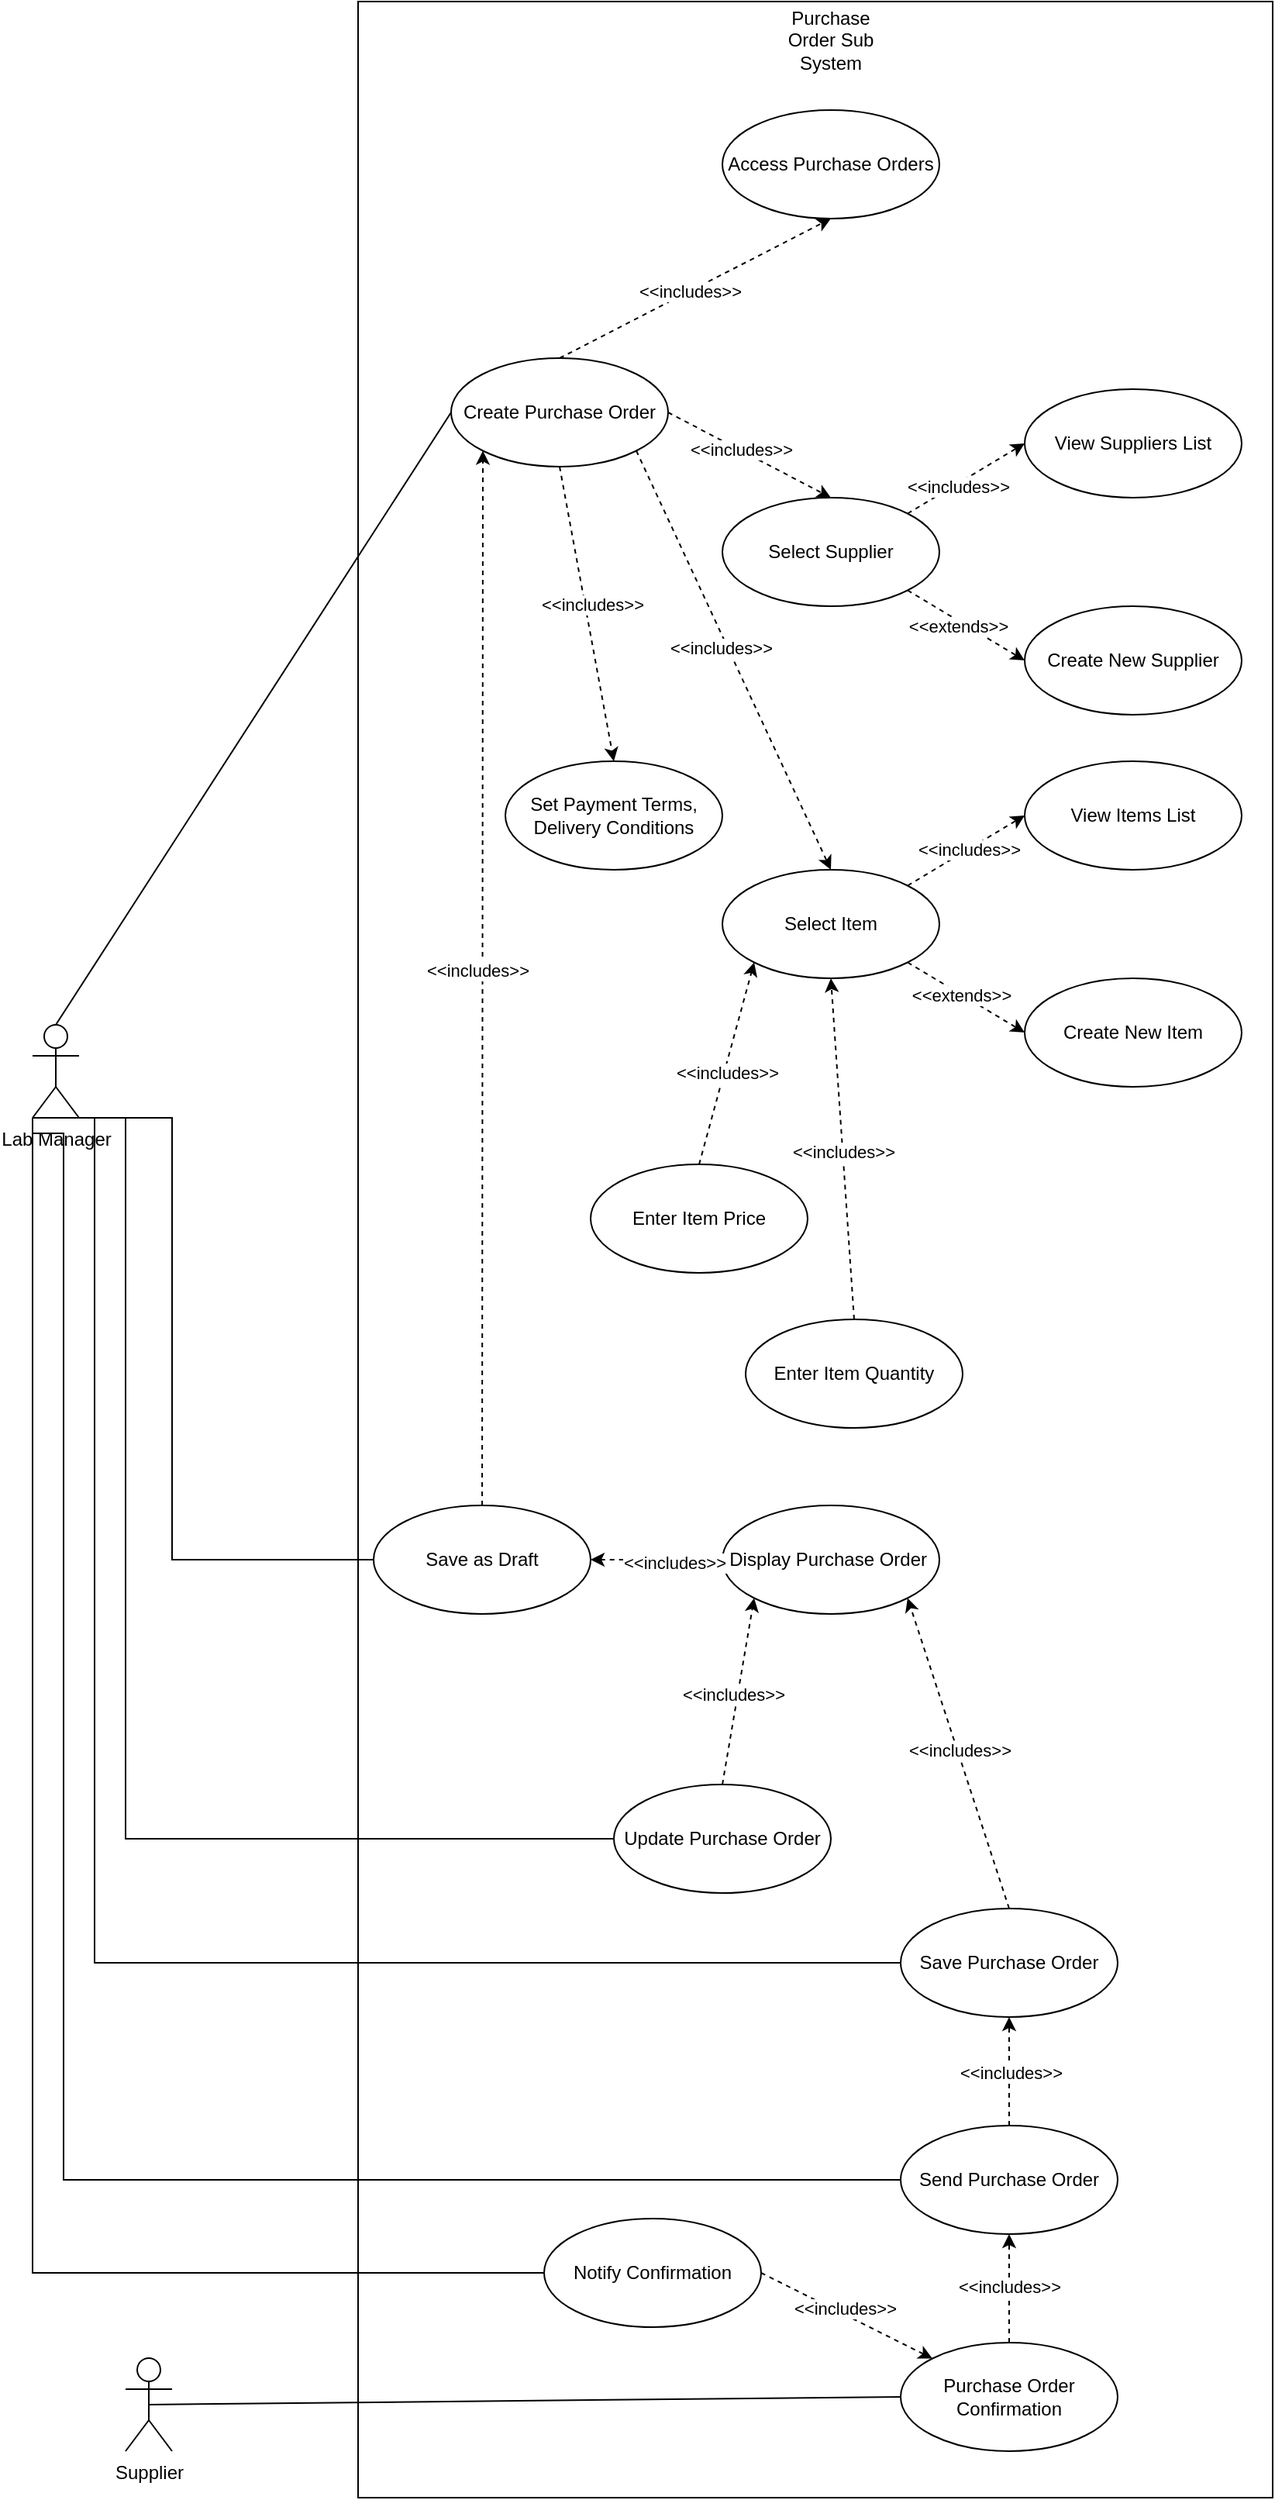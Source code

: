 <mxfile version="26.1.0">
  <diagram name="Page-1" id="5VFF9CBySbuht9sGBKA5">
    <mxGraphModel dx="2510" dy="945" grid="1" gridSize="10" guides="1" tooltips="1" connect="1" arrows="1" fold="1" page="1" pageScale="1" pageWidth="850" pageHeight="1100" math="0" shadow="0">
      <root>
        <mxCell id="0" />
        <mxCell id="1" parent="0" />
        <mxCell id="HGiOl-FqE3d1iQW6nQIO-1" value="Lab Manager" style="shape=umlActor;verticalLabelPosition=bottom;verticalAlign=top;html=1;outlineConnect=0;" vertex="1" parent="1">
          <mxGeometry x="-90" y="770" width="30" height="60" as="geometry" />
        </mxCell>
        <mxCell id="HGiOl-FqE3d1iQW6nQIO-2" value="" style="rounded=0;whiteSpace=wrap;html=1;" vertex="1" parent="1">
          <mxGeometry x="120" y="110" width="590" height="1610" as="geometry" />
        </mxCell>
        <mxCell id="HGiOl-FqE3d1iQW6nQIO-3" value="Purchase Order Sub System" style="text;html=1;align=center;verticalAlign=middle;whiteSpace=wrap;rounded=0;" vertex="1" parent="1">
          <mxGeometry x="395" y="120" width="60" height="30" as="geometry" />
        </mxCell>
        <mxCell id="HGiOl-FqE3d1iQW6nQIO-4" value="Supplier" style="shape=umlActor;verticalLabelPosition=bottom;verticalAlign=top;html=1;outlineConnect=0;" vertex="1" parent="1">
          <mxGeometry x="-30" y="1630" width="30" height="60" as="geometry" />
        </mxCell>
        <mxCell id="HGiOl-FqE3d1iQW6nQIO-5" value="Create Purchase Order" style="ellipse;whiteSpace=wrap;html=1;" vertex="1" parent="1">
          <mxGeometry x="180" y="340" width="140" height="70" as="geometry" />
        </mxCell>
        <mxCell id="HGiOl-FqE3d1iQW6nQIO-6" value="Access Purchase Orders" style="ellipse;whiteSpace=wrap;html=1;" vertex="1" parent="1">
          <mxGeometry x="355" y="180" width="140" height="70" as="geometry" />
        </mxCell>
        <mxCell id="HGiOl-FqE3d1iQW6nQIO-7" value="Select Supplier" style="ellipse;whiteSpace=wrap;html=1;" vertex="1" parent="1">
          <mxGeometry x="355" y="430" width="140" height="70" as="geometry" />
        </mxCell>
        <mxCell id="HGiOl-FqE3d1iQW6nQIO-9" value="View Items List" style="ellipse;whiteSpace=wrap;html=1;" vertex="1" parent="1">
          <mxGeometry x="550" y="600" width="140" height="70" as="geometry" />
        </mxCell>
        <mxCell id="HGiOl-FqE3d1iQW6nQIO-10" value="Select Item" style="ellipse;whiteSpace=wrap;html=1;" vertex="1" parent="1">
          <mxGeometry x="355" y="670" width="140" height="70" as="geometry" />
        </mxCell>
        <mxCell id="HGiOl-FqE3d1iQW6nQIO-11" value="View Suppliers List" style="ellipse;whiteSpace=wrap;html=1;" vertex="1" parent="1">
          <mxGeometry x="550" y="360" width="140" height="70" as="geometry" />
        </mxCell>
        <mxCell id="HGiOl-FqE3d1iQW6nQIO-12" value="Create New Supplier" style="ellipse;whiteSpace=wrap;html=1;" vertex="1" parent="1">
          <mxGeometry x="550" y="500" width="140" height="70" as="geometry" />
        </mxCell>
        <mxCell id="HGiOl-FqE3d1iQW6nQIO-13" value="Enter Item Quantity" style="ellipse;whiteSpace=wrap;html=1;" vertex="1" parent="1">
          <mxGeometry x="370" y="960" width="140" height="70" as="geometry" />
        </mxCell>
        <mxCell id="HGiOl-FqE3d1iQW6nQIO-14" value="Enter Item Price" style="ellipse;whiteSpace=wrap;html=1;" vertex="1" parent="1">
          <mxGeometry x="270" y="860" width="140" height="70" as="geometry" />
        </mxCell>
        <mxCell id="HGiOl-FqE3d1iQW6nQIO-15" value="Display Purchase Order&amp;nbsp;" style="ellipse;whiteSpace=wrap;html=1;" vertex="1" parent="1">
          <mxGeometry x="355" y="1080" width="140" height="70" as="geometry" />
        </mxCell>
        <mxCell id="HGiOl-FqE3d1iQW6nQIO-16" value="Update Purchase Order" style="ellipse;whiteSpace=wrap;html=1;" vertex="1" parent="1">
          <mxGeometry x="285" y="1260" width="140" height="70" as="geometry" />
        </mxCell>
        <mxCell id="HGiOl-FqE3d1iQW6nQIO-17" value="Set Payment Terms, Delivery Conditions" style="ellipse;whiteSpace=wrap;html=1;" vertex="1" parent="1">
          <mxGeometry x="215" y="600" width="140" height="70" as="geometry" />
        </mxCell>
        <mxCell id="HGiOl-FqE3d1iQW6nQIO-18" value="Save Purchase Order" style="ellipse;whiteSpace=wrap;html=1;" vertex="1" parent="1">
          <mxGeometry x="470" y="1340" width="140" height="70" as="geometry" />
        </mxCell>
        <mxCell id="HGiOl-FqE3d1iQW6nQIO-19" value="Send Purchase Order" style="ellipse;whiteSpace=wrap;html=1;" vertex="1" parent="1">
          <mxGeometry x="470" y="1480" width="140" height="70" as="geometry" />
        </mxCell>
        <mxCell id="HGiOl-FqE3d1iQW6nQIO-20" value="Purchase Order Confirmation" style="ellipse;whiteSpace=wrap;html=1;" vertex="1" parent="1">
          <mxGeometry x="470" y="1620" width="140" height="70" as="geometry" />
        </mxCell>
        <mxCell id="HGiOl-FqE3d1iQW6nQIO-22" value="Create New Item" style="ellipse;whiteSpace=wrap;html=1;" vertex="1" parent="1">
          <mxGeometry x="550" y="740" width="140" height="70" as="geometry" />
        </mxCell>
        <mxCell id="HGiOl-FqE3d1iQW6nQIO-26" value="" style="endArrow=classic;html=1;rounded=0;exitX=0.5;exitY=0;exitDx=0;exitDy=0;entryX=0.5;entryY=1;entryDx=0;entryDy=0;dashed=1;" edge="1" parent="1" source="HGiOl-FqE3d1iQW6nQIO-5" target="HGiOl-FqE3d1iQW6nQIO-6">
          <mxGeometry width="50" height="50" relative="1" as="geometry">
            <mxPoint x="430" y="280" as="sourcePoint" />
            <mxPoint x="480" y="230" as="targetPoint" />
          </mxGeometry>
        </mxCell>
        <mxCell id="HGiOl-FqE3d1iQW6nQIO-27" value="&amp;lt;&amp;lt;includes&amp;gt;&amp;gt;" style="edgeLabel;html=1;align=center;verticalAlign=middle;resizable=0;points=[];" vertex="1" connectable="0" parent="HGiOl-FqE3d1iQW6nQIO-26">
          <mxGeometry x="-0.04" relative="1" as="geometry">
            <mxPoint as="offset" />
          </mxGeometry>
        </mxCell>
        <mxCell id="HGiOl-FqE3d1iQW6nQIO-29" value="" style="endArrow=classic;html=1;rounded=0;exitX=1;exitY=0;exitDx=0;exitDy=0;entryX=0;entryY=0.5;entryDx=0;entryDy=0;dashed=1;" edge="1" parent="1" source="HGiOl-FqE3d1iQW6nQIO-7" target="HGiOl-FqE3d1iQW6nQIO-11">
          <mxGeometry width="50" height="50" relative="1" as="geometry">
            <mxPoint x="280" y="650" as="sourcePoint" />
            <mxPoint x="330" y="600" as="targetPoint" />
          </mxGeometry>
        </mxCell>
        <mxCell id="HGiOl-FqE3d1iQW6nQIO-31" value="&amp;lt;&amp;lt;includes&amp;gt;&amp;gt;" style="edgeLabel;html=1;align=center;verticalAlign=middle;resizable=0;points=[];" vertex="1" connectable="0" parent="HGiOl-FqE3d1iQW6nQIO-29">
          <mxGeometry x="-0.146" y="-2" relative="1" as="geometry">
            <mxPoint x="-1" as="offset" />
          </mxGeometry>
        </mxCell>
        <mxCell id="HGiOl-FqE3d1iQW6nQIO-30" value="" style="endArrow=classic;html=1;rounded=0;exitX=1;exitY=1;exitDx=0;exitDy=0;entryX=0;entryY=0.5;entryDx=0;entryDy=0;dashed=1;" edge="1" parent="1" source="HGiOl-FqE3d1iQW6nQIO-7" target="HGiOl-FqE3d1iQW6nQIO-12">
          <mxGeometry width="50" height="50" relative="1" as="geometry">
            <mxPoint x="280" y="650" as="sourcePoint" />
            <mxPoint x="330" y="600" as="targetPoint" />
          </mxGeometry>
        </mxCell>
        <mxCell id="HGiOl-FqE3d1iQW6nQIO-32" value="&amp;lt;&amp;lt;extends&amp;gt;&amp;gt;" style="edgeLabel;html=1;align=center;verticalAlign=middle;resizable=0;points=[];" vertex="1" connectable="0" parent="HGiOl-FqE3d1iQW6nQIO-30">
          <mxGeometry x="-0.11" y="-3" relative="1" as="geometry">
            <mxPoint as="offset" />
          </mxGeometry>
        </mxCell>
        <mxCell id="HGiOl-FqE3d1iQW6nQIO-33" value="" style="endArrow=classic;html=1;rounded=0;exitX=1;exitY=0;exitDx=0;exitDy=0;entryX=0;entryY=0.5;entryDx=0;entryDy=0;dashed=1;" edge="1" parent="1" source="HGiOl-FqE3d1iQW6nQIO-10" target="HGiOl-FqE3d1iQW6nQIO-9">
          <mxGeometry width="50" height="50" relative="1" as="geometry">
            <mxPoint x="510" y="800" as="sourcePoint" />
            <mxPoint x="560" y="750" as="targetPoint" />
          </mxGeometry>
        </mxCell>
        <mxCell id="HGiOl-FqE3d1iQW6nQIO-35" value="&amp;lt;&amp;lt;includes&amp;gt;&amp;gt;" style="edgeLabel;html=1;align=center;verticalAlign=middle;resizable=0;points=[];" vertex="1" connectable="0" parent="HGiOl-FqE3d1iQW6nQIO-33">
          <mxGeometry x="0.041" relative="1" as="geometry">
            <mxPoint as="offset" />
          </mxGeometry>
        </mxCell>
        <mxCell id="HGiOl-FqE3d1iQW6nQIO-34" value="" style="endArrow=classic;html=1;rounded=0;exitX=1;exitY=1;exitDx=0;exitDy=0;entryX=0;entryY=0.5;entryDx=0;entryDy=0;dashed=1;" edge="1" parent="1" source="HGiOl-FqE3d1iQW6nQIO-10" target="HGiOl-FqE3d1iQW6nQIO-22">
          <mxGeometry width="50" height="50" relative="1" as="geometry">
            <mxPoint x="510" y="800" as="sourcePoint" />
            <mxPoint x="560" y="750" as="targetPoint" />
          </mxGeometry>
        </mxCell>
        <mxCell id="HGiOl-FqE3d1iQW6nQIO-61" value="&amp;lt;&amp;lt;extends&amp;gt;&amp;gt;" style="edgeLabel;html=1;align=center;verticalAlign=middle;resizable=0;points=[];" vertex="1" connectable="0" parent="HGiOl-FqE3d1iQW6nQIO-34">
          <mxGeometry x="-0.092" relative="1" as="geometry">
            <mxPoint as="offset" />
          </mxGeometry>
        </mxCell>
        <mxCell id="HGiOl-FqE3d1iQW6nQIO-37" value="" style="endArrow=classic;html=1;rounded=0;exitX=0.5;exitY=0;exitDx=0;exitDy=0;entryX=0;entryY=1;entryDx=0;entryDy=0;dashed=1;" edge="1" parent="1" source="HGiOl-FqE3d1iQW6nQIO-14" target="HGiOl-FqE3d1iQW6nQIO-10">
          <mxGeometry width="50" height="50" relative="1" as="geometry">
            <mxPoint x="510" y="930" as="sourcePoint" />
            <mxPoint x="560" y="880" as="targetPoint" />
          </mxGeometry>
        </mxCell>
        <mxCell id="HGiOl-FqE3d1iQW6nQIO-40" value="&amp;lt;&amp;lt;includes&amp;gt;&amp;gt;" style="edgeLabel;html=1;align=center;verticalAlign=middle;resizable=0;points=[];" vertex="1" connectable="0" parent="HGiOl-FqE3d1iQW6nQIO-37">
          <mxGeometry x="-0.085" y="-1" relative="1" as="geometry">
            <mxPoint as="offset" />
          </mxGeometry>
        </mxCell>
        <mxCell id="HGiOl-FqE3d1iQW6nQIO-38" value="" style="endArrow=classic;html=1;rounded=0;exitX=0.5;exitY=0;exitDx=0;exitDy=0;entryX=0.5;entryY=1;entryDx=0;entryDy=0;dashed=1;" edge="1" parent="1" source="HGiOl-FqE3d1iQW6nQIO-13" target="HGiOl-FqE3d1iQW6nQIO-10">
          <mxGeometry width="50" height="50" relative="1" as="geometry">
            <mxPoint x="510" y="960" as="sourcePoint" />
            <mxPoint x="560" y="910" as="targetPoint" />
          </mxGeometry>
        </mxCell>
        <mxCell id="HGiOl-FqE3d1iQW6nQIO-39" value="&amp;lt;&amp;lt;includes&amp;gt;&amp;gt;" style="edgeLabel;html=1;align=center;verticalAlign=middle;resizable=0;points=[];" vertex="1" connectable="0" parent="HGiOl-FqE3d1iQW6nQIO-38">
          <mxGeometry x="-0.016" relative="1" as="geometry">
            <mxPoint as="offset" />
          </mxGeometry>
        </mxCell>
        <mxCell id="HGiOl-FqE3d1iQW6nQIO-41" value="Notify Confirmation" style="ellipse;whiteSpace=wrap;html=1;" vertex="1" parent="1">
          <mxGeometry x="240" y="1540" width="140" height="70" as="geometry" />
        </mxCell>
        <mxCell id="HGiOl-FqE3d1iQW6nQIO-42" value="Save as Draft" style="ellipse;whiteSpace=wrap;html=1;" vertex="1" parent="1">
          <mxGeometry x="130" y="1080" width="140" height="70" as="geometry" />
        </mxCell>
        <mxCell id="HGiOl-FqE3d1iQW6nQIO-43" value="" style="endArrow=classic;html=1;rounded=0;exitX=0.5;exitY=0;exitDx=0;exitDy=0;entryX=0;entryY=1;entryDx=0;entryDy=0;dashed=1;" edge="1" parent="1" source="HGiOl-FqE3d1iQW6nQIO-16" target="HGiOl-FqE3d1iQW6nQIO-15">
          <mxGeometry width="50" height="50" relative="1" as="geometry">
            <mxPoint x="360" y="1550" as="sourcePoint" />
            <mxPoint x="410" y="1500" as="targetPoint" />
          </mxGeometry>
        </mxCell>
        <mxCell id="HGiOl-FqE3d1iQW6nQIO-44" value="&amp;lt;&amp;lt;includes&amp;gt;&amp;gt;" style="edgeLabel;html=1;align=center;verticalAlign=middle;resizable=0;points=[];" vertex="1" connectable="0" parent="HGiOl-FqE3d1iQW6nQIO-43">
          <mxGeometry x="-0.057" y="3" relative="1" as="geometry">
            <mxPoint y="-1" as="offset" />
          </mxGeometry>
        </mxCell>
        <mxCell id="HGiOl-FqE3d1iQW6nQIO-45" value="" style="endArrow=classic;html=1;rounded=0;exitX=0.5;exitY=0;exitDx=0;exitDy=0;entryX=1;entryY=1;entryDx=0;entryDy=0;dashed=1;" edge="1" parent="1" source="HGiOl-FqE3d1iQW6nQIO-18" target="HGiOl-FqE3d1iQW6nQIO-15">
          <mxGeometry width="50" height="50" relative="1" as="geometry">
            <mxPoint x="360" y="1700" as="sourcePoint" />
            <mxPoint x="410" y="1650" as="targetPoint" />
          </mxGeometry>
        </mxCell>
        <mxCell id="HGiOl-FqE3d1iQW6nQIO-46" value="&amp;lt;&amp;lt;includes&amp;gt;&amp;gt;" style="edgeLabel;html=1;align=center;verticalAlign=middle;resizable=0;points=[];" vertex="1" connectable="0" parent="HGiOl-FqE3d1iQW6nQIO-45">
          <mxGeometry x="0.016" y="-1" relative="1" as="geometry">
            <mxPoint as="offset" />
          </mxGeometry>
        </mxCell>
        <mxCell id="HGiOl-FqE3d1iQW6nQIO-47" value="" style="endArrow=classic;html=1;rounded=0;entryX=0;entryY=1;entryDx=0;entryDy=0;dashed=1;" edge="1" parent="1" source="HGiOl-FqE3d1iQW6nQIO-42" target="HGiOl-FqE3d1iQW6nQIO-5">
          <mxGeometry width="50" height="50" relative="1" as="geometry">
            <mxPoint x="360" y="670" as="sourcePoint" />
            <mxPoint x="410" y="620" as="targetPoint" />
          </mxGeometry>
        </mxCell>
        <mxCell id="HGiOl-FqE3d1iQW6nQIO-54" value="&amp;lt;&amp;lt;includes&amp;gt;&amp;gt;" style="edgeLabel;html=1;align=center;verticalAlign=middle;resizable=0;points=[];" vertex="1" connectable="0" parent="HGiOl-FqE3d1iQW6nQIO-47">
          <mxGeometry x="0.015" y="4" relative="1" as="geometry">
            <mxPoint as="offset" />
          </mxGeometry>
        </mxCell>
        <mxCell id="HGiOl-FqE3d1iQW6nQIO-49" value="" style="endArrow=classic;html=1;rounded=0;exitX=1;exitY=0.5;exitDx=0;exitDy=0;entryX=0.5;entryY=0;entryDx=0;entryDy=0;dashed=1;" edge="1" parent="1" source="HGiOl-FqE3d1iQW6nQIO-5" target="HGiOl-FqE3d1iQW6nQIO-7">
          <mxGeometry width="50" height="50" relative="1" as="geometry">
            <mxPoint x="470" y="670" as="sourcePoint" />
            <mxPoint x="520" y="620" as="targetPoint" />
          </mxGeometry>
        </mxCell>
        <mxCell id="HGiOl-FqE3d1iQW6nQIO-51" value="&amp;lt;&amp;lt;includes&amp;gt;&amp;gt;" style="edgeLabel;html=1;align=center;verticalAlign=middle;resizable=0;points=[];" vertex="1" connectable="0" parent="HGiOl-FqE3d1iQW6nQIO-49">
          <mxGeometry x="-0.117" y="1" relative="1" as="geometry">
            <mxPoint as="offset" />
          </mxGeometry>
        </mxCell>
        <mxCell id="HGiOl-FqE3d1iQW6nQIO-50" value="" style="endArrow=classic;html=1;rounded=0;exitX=1;exitY=1;exitDx=0;exitDy=0;entryX=0.5;entryY=0;entryDx=0;entryDy=0;dashed=1;" edge="1" parent="1" source="HGiOl-FqE3d1iQW6nQIO-5" target="HGiOl-FqE3d1iQW6nQIO-10">
          <mxGeometry width="50" height="50" relative="1" as="geometry">
            <mxPoint x="470" y="710" as="sourcePoint" />
            <mxPoint x="520" y="660" as="targetPoint" />
          </mxGeometry>
        </mxCell>
        <mxCell id="HGiOl-FqE3d1iQW6nQIO-52" value="&amp;lt;&amp;lt;includes&amp;gt;&amp;gt;" style="edgeLabel;html=1;align=center;verticalAlign=middle;resizable=0;points=[];" vertex="1" connectable="0" parent="HGiOl-FqE3d1iQW6nQIO-50">
          <mxGeometry x="-0.073" y="-4" relative="1" as="geometry">
            <mxPoint as="offset" />
          </mxGeometry>
        </mxCell>
        <mxCell id="HGiOl-FqE3d1iQW6nQIO-55" value="" style="endArrow=classic;html=1;rounded=0;exitX=0.5;exitY=1;exitDx=0;exitDy=0;entryX=0.5;entryY=0;entryDx=0;entryDy=0;dashed=1;" edge="1" parent="1" source="HGiOl-FqE3d1iQW6nQIO-5" target="HGiOl-FqE3d1iQW6nQIO-17">
          <mxGeometry width="50" height="50" relative="1" as="geometry">
            <mxPoint x="500" y="630" as="sourcePoint" />
            <mxPoint x="550" y="580" as="targetPoint" />
          </mxGeometry>
        </mxCell>
        <mxCell id="HGiOl-FqE3d1iQW6nQIO-56" value="&amp;lt;&amp;lt;includes&amp;gt;&amp;gt;" style="edgeLabel;html=1;align=center;verticalAlign=middle;resizable=0;points=[];" vertex="1" connectable="0" parent="HGiOl-FqE3d1iQW6nQIO-55">
          <mxGeometry x="-0.065" y="4" relative="1" as="geometry">
            <mxPoint as="offset" />
          </mxGeometry>
        </mxCell>
        <mxCell id="HGiOl-FqE3d1iQW6nQIO-57" value="" style="endArrow=none;html=1;rounded=0;exitX=1;exitY=0.5;exitDx=0;exitDy=0;entryX=0;entryY=0.5;entryDx=0;entryDy=0;dashed=1;startArrow=classic;startFill=1;" edge="1" parent="1" source="HGiOl-FqE3d1iQW6nQIO-42" target="HGiOl-FqE3d1iQW6nQIO-15">
          <mxGeometry width="50" height="50" relative="1" as="geometry">
            <mxPoint x="520" y="1300" as="sourcePoint" />
            <mxPoint x="570" y="1250" as="targetPoint" />
          </mxGeometry>
        </mxCell>
        <mxCell id="HGiOl-FqE3d1iQW6nQIO-58" value="&amp;lt;&amp;lt;includes&amp;gt;&amp;gt;" style="edgeLabel;html=1;align=center;verticalAlign=middle;resizable=0;points=[];" vertex="1" connectable="0" parent="HGiOl-FqE3d1iQW6nQIO-57">
          <mxGeometry x="0.26" y="-2" relative="1" as="geometry">
            <mxPoint as="offset" />
          </mxGeometry>
        </mxCell>
        <mxCell id="HGiOl-FqE3d1iQW6nQIO-59" value="" style="endArrow=classic;html=1;rounded=0;exitX=0.5;exitY=0;exitDx=0;exitDy=0;dashed=1;" edge="1" parent="1" source="HGiOl-FqE3d1iQW6nQIO-19" target="HGiOl-FqE3d1iQW6nQIO-18">
          <mxGeometry width="50" height="50" relative="1" as="geometry">
            <mxPoint x="520" y="1620" as="sourcePoint" />
            <mxPoint x="570" y="1570" as="targetPoint" />
          </mxGeometry>
        </mxCell>
        <mxCell id="HGiOl-FqE3d1iQW6nQIO-62" value="&amp;lt;&amp;lt;includes&amp;gt;&amp;gt;" style="edgeLabel;html=1;align=center;verticalAlign=middle;resizable=0;points=[];" vertex="1" connectable="0" parent="HGiOl-FqE3d1iQW6nQIO-59">
          <mxGeometry x="-0.023" y="-1" relative="1" as="geometry">
            <mxPoint as="offset" />
          </mxGeometry>
        </mxCell>
        <mxCell id="HGiOl-FqE3d1iQW6nQIO-63" value="" style="endArrow=classic;html=1;rounded=0;exitX=0.5;exitY=0;exitDx=0;exitDy=0;entryX=0.5;entryY=1;entryDx=0;entryDy=0;dashed=1;" edge="1" parent="1" source="HGiOl-FqE3d1iQW6nQIO-20" target="HGiOl-FqE3d1iQW6nQIO-19">
          <mxGeometry width="50" height="50" relative="1" as="geometry">
            <mxPoint x="510" y="1590" as="sourcePoint" />
            <mxPoint x="560" y="1540" as="targetPoint" />
          </mxGeometry>
        </mxCell>
        <mxCell id="HGiOl-FqE3d1iQW6nQIO-64" value="&amp;lt;&amp;lt;includes&amp;gt;&amp;gt;" style="edgeLabel;html=1;align=center;verticalAlign=middle;resizable=0;points=[];" vertex="1" connectable="0" parent="HGiOl-FqE3d1iQW6nQIO-63">
          <mxGeometry x="0.034" relative="1" as="geometry">
            <mxPoint as="offset" />
          </mxGeometry>
        </mxCell>
        <mxCell id="HGiOl-FqE3d1iQW6nQIO-69" value="" style="endArrow=none;html=1;rounded=0;entryX=0;entryY=0.5;entryDx=0;entryDy=0;exitX=0.5;exitY=0.5;exitDx=0;exitDy=0;exitPerimeter=0;" edge="1" parent="1" source="HGiOl-FqE3d1iQW6nQIO-4" target="HGiOl-FqE3d1iQW6nQIO-20">
          <mxGeometry width="50" height="50" relative="1" as="geometry">
            <mxPoint x="600" y="1610" as="sourcePoint" />
            <mxPoint x="650" y="1560" as="targetPoint" />
          </mxGeometry>
        </mxCell>
        <mxCell id="HGiOl-FqE3d1iQW6nQIO-70" value="" style="endArrow=none;html=1;rounded=0;exitX=0.5;exitY=0;exitDx=0;exitDy=0;exitPerimeter=0;entryX=0;entryY=0.5;entryDx=0;entryDy=0;" edge="1" parent="1" source="HGiOl-FqE3d1iQW6nQIO-1" target="HGiOl-FqE3d1iQW6nQIO-5">
          <mxGeometry width="50" height="50" relative="1" as="geometry">
            <mxPoint x="600" y="850" as="sourcePoint" />
            <mxPoint x="650" y="800" as="targetPoint" />
          </mxGeometry>
        </mxCell>
        <mxCell id="HGiOl-FqE3d1iQW6nQIO-72" value="" style="endArrow=none;html=1;rounded=0;exitX=1;exitY=1;exitDx=0;exitDy=0;exitPerimeter=0;entryX=0;entryY=0.5;entryDx=0;entryDy=0;edgeStyle=orthogonalEdgeStyle;" edge="1" parent="1" source="HGiOl-FqE3d1iQW6nQIO-1" target="HGiOl-FqE3d1iQW6nQIO-42">
          <mxGeometry width="50" height="50" relative="1" as="geometry">
            <mxPoint x="600" y="1040" as="sourcePoint" />
            <mxPoint x="650" y="990" as="targetPoint" />
            <Array as="points">
              <mxPoint y="830" />
              <mxPoint y="1115" />
            </Array>
          </mxGeometry>
        </mxCell>
        <mxCell id="HGiOl-FqE3d1iQW6nQIO-73" value="" style="endArrow=none;html=1;rounded=0;exitX=0;exitY=0.5;exitDx=0;exitDy=0;entryX=0;entryY=1;entryDx=0;entryDy=0;entryPerimeter=0;edgeStyle=orthogonalEdgeStyle;" edge="1" parent="1" source="HGiOl-FqE3d1iQW6nQIO-41" target="HGiOl-FqE3d1iQW6nQIO-1">
          <mxGeometry width="50" height="50" relative="1" as="geometry">
            <mxPoint x="600" y="1290" as="sourcePoint" />
            <mxPoint x="650" y="1240" as="targetPoint" />
            <Array as="points">
              <mxPoint x="-90" y="1575" />
            </Array>
          </mxGeometry>
        </mxCell>
        <mxCell id="HGiOl-FqE3d1iQW6nQIO-74" value="" style="endArrow=none;html=1;rounded=0;exitX=0;exitY=0.5;exitDx=0;exitDy=0;entryX=0;entryY=1;entryDx=0;entryDy=0;entryPerimeter=0;edgeStyle=orthogonalEdgeStyle;" edge="1" parent="1" source="HGiOl-FqE3d1iQW6nQIO-18" target="HGiOl-FqE3d1iQW6nQIO-1">
          <mxGeometry width="50" height="50" relative="1" as="geometry">
            <mxPoint x="600" y="1260" as="sourcePoint" />
            <mxPoint x="650" y="1210" as="targetPoint" />
            <Array as="points">
              <mxPoint x="-50" y="1375" />
              <mxPoint x="-50" y="830" />
            </Array>
          </mxGeometry>
        </mxCell>
        <mxCell id="HGiOl-FqE3d1iQW6nQIO-75" value="" style="endArrow=none;html=1;rounded=0;exitX=0;exitY=0.5;exitDx=0;exitDy=0;edgeStyle=orthogonalEdgeStyle;" edge="1" parent="1" source="HGiOl-FqE3d1iQW6nQIO-19">
          <mxGeometry width="50" height="50" relative="1" as="geometry">
            <mxPoint x="600" y="1300" as="sourcePoint" />
            <mxPoint x="-90" y="840" as="targetPoint" />
            <Array as="points">
              <mxPoint x="-70" y="1515" />
              <mxPoint x="-70" y="840" />
            </Array>
          </mxGeometry>
        </mxCell>
        <mxCell id="HGiOl-FqE3d1iQW6nQIO-76" value="" style="endArrow=none;html=1;rounded=0;exitX=0;exitY=0.5;exitDx=0;exitDy=0;entryX=1;entryY=1;entryDx=0;entryDy=0;entryPerimeter=0;edgeStyle=orthogonalEdgeStyle;" edge="1" parent="1" source="HGiOl-FqE3d1iQW6nQIO-16" target="HGiOl-FqE3d1iQW6nQIO-1">
          <mxGeometry width="50" height="50" relative="1" as="geometry">
            <mxPoint x="600" y="1290" as="sourcePoint" />
            <mxPoint x="650" y="1240" as="targetPoint" />
            <Array as="points">
              <mxPoint x="-30" y="1295" />
              <mxPoint x="-30" y="830" />
            </Array>
          </mxGeometry>
        </mxCell>
        <mxCell id="HGiOl-FqE3d1iQW6nQIO-77" value="" style="endArrow=classic;html=1;rounded=0;exitX=1;exitY=0.5;exitDx=0;exitDy=0;entryX=0;entryY=0;entryDx=0;entryDy=0;dashed=1;" edge="1" parent="1" source="HGiOl-FqE3d1iQW6nQIO-41" target="HGiOl-FqE3d1iQW6nQIO-20">
          <mxGeometry width="50" height="50" relative="1" as="geometry">
            <mxPoint x="600" y="1580" as="sourcePoint" />
            <mxPoint x="650" y="1530" as="targetPoint" />
          </mxGeometry>
        </mxCell>
        <mxCell id="HGiOl-FqE3d1iQW6nQIO-78" value="&amp;lt;&amp;lt;includes&amp;gt;&amp;gt;" style="edgeLabel;html=1;align=center;verticalAlign=middle;resizable=0;points=[];" vertex="1" connectable="0" parent="HGiOl-FqE3d1iQW6nQIO-77">
          <mxGeometry x="-0.073" y="3" relative="1" as="geometry">
            <mxPoint x="1" as="offset" />
          </mxGeometry>
        </mxCell>
      </root>
    </mxGraphModel>
  </diagram>
</mxfile>
